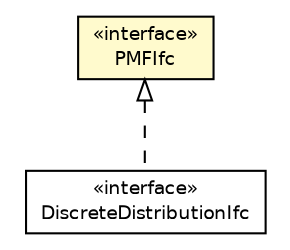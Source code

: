 #!/usr/local/bin/dot
#
# Class diagram 
# Generated by UMLGraph version 5.4 (http://www.umlgraph.org/)
#

digraph G {
	edge [fontname="Helvetica",fontsize=10,labelfontname="Helvetica",labelfontsize=10];
	node [fontname="Helvetica",fontsize=10,shape=plaintext];
	nodesep=0.25;
	ranksep=0.5;
	// jsl.utilities.random.distributions.PMFIfc
	c129426 [label=<<table title="jsl.utilities.random.distributions.PMFIfc" border="0" cellborder="1" cellspacing="0" cellpadding="2" port="p" bgcolor="lemonChiffon" href="./PMFIfc.html">
		<tr><td><table border="0" cellspacing="0" cellpadding="1">
<tr><td align="center" balign="center"> &#171;interface&#187; </td></tr>
<tr><td align="center" balign="center"> PMFIfc </td></tr>
		</table></td></tr>
		</table>>, URL="./PMFIfc.html", fontname="Helvetica", fontcolor="black", fontsize=9.0];
	// jsl.utilities.random.distributions.DiscreteDistributionIfc
	c129447 [label=<<table title="jsl.utilities.random.distributions.DiscreteDistributionIfc" border="0" cellborder="1" cellspacing="0" cellpadding="2" port="p" href="./DiscreteDistributionIfc.html">
		<tr><td><table border="0" cellspacing="0" cellpadding="1">
<tr><td align="center" balign="center"> &#171;interface&#187; </td></tr>
<tr><td align="center" balign="center"> DiscreteDistributionIfc </td></tr>
		</table></td></tr>
		</table>>, URL="./DiscreteDistributionIfc.html", fontname="Helvetica", fontcolor="black", fontsize=9.0];
	//jsl.utilities.random.distributions.DiscreteDistributionIfc implements jsl.utilities.random.distributions.PMFIfc
	c129426:p -> c129447:p [dir=back,arrowtail=empty,style=dashed];
}

